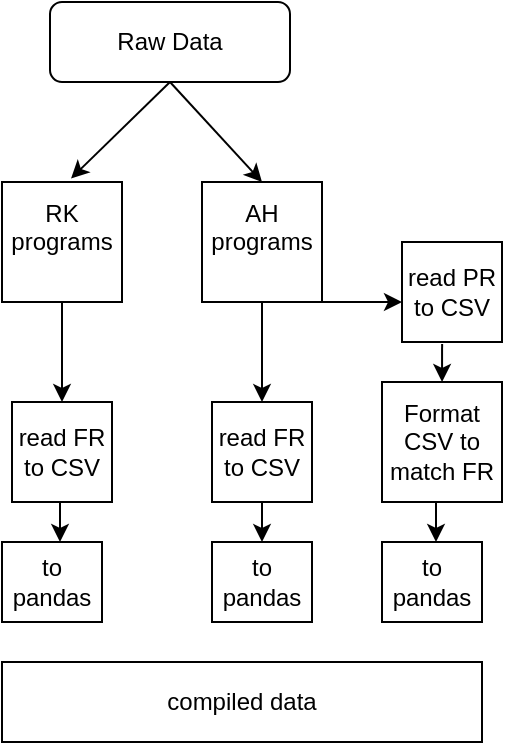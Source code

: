 <mxfile version="19.0.2" type="github">
  <diagram id="C5RBs43oDa-KdzZeNtuy" name="Page-1">
    <mxGraphModel dx="981" dy="519" grid="1" gridSize="10" guides="1" tooltips="1" connect="1" arrows="1" fold="1" page="1" pageScale="1" pageWidth="827" pageHeight="1169" math="0" shadow="0">
      <root>
        <mxCell id="WIyWlLk6GJQsqaUBKTNV-0" />
        <mxCell id="WIyWlLk6GJQsqaUBKTNV-1" parent="WIyWlLk6GJQsqaUBKTNV-0" />
        <mxCell id="WIyWlLk6GJQsqaUBKTNV-3" value="Raw Data" style="rounded=1;whiteSpace=wrap;html=1;fontSize=12;glass=0;strokeWidth=1;shadow=0;" parent="WIyWlLk6GJQsqaUBKTNV-1" vertex="1">
          <mxGeometry x="274" y="150" width="120" height="40" as="geometry" />
        </mxCell>
        <mxCell id="JR6Dj2GUJ9oS7Yvjbp7H-0" value="&lt;div&gt;RK programs&lt;/div&gt;&lt;div&gt;&lt;br&gt;&lt;/div&gt;" style="whiteSpace=wrap;html=1;aspect=fixed;" vertex="1" parent="WIyWlLk6GJQsqaUBKTNV-1">
          <mxGeometry x="250" y="240" width="60" height="60" as="geometry" />
        </mxCell>
        <mxCell id="JR6Dj2GUJ9oS7Yvjbp7H-4" value="" style="endArrow=classic;html=1;rounded=0;exitX=0.5;exitY=1;exitDx=0;exitDy=0;entryX=0.575;entryY=-0.029;entryDx=0;entryDy=0;entryPerimeter=0;" edge="1" parent="WIyWlLk6GJQsqaUBKTNV-1" source="WIyWlLk6GJQsqaUBKTNV-3" target="JR6Dj2GUJ9oS7Yvjbp7H-0">
          <mxGeometry width="50" height="50" relative="1" as="geometry">
            <mxPoint x="390" y="310" as="sourcePoint" />
            <mxPoint x="440" y="260" as="targetPoint" />
          </mxGeometry>
        </mxCell>
        <mxCell id="JR6Dj2GUJ9oS7Yvjbp7H-5" value="" style="endArrow=classic;html=1;rounded=0;exitX=0.5;exitY=1;exitDx=0;exitDy=0;" edge="1" parent="WIyWlLk6GJQsqaUBKTNV-1" source="WIyWlLk6GJQsqaUBKTNV-3">
          <mxGeometry width="50" height="50" relative="1" as="geometry">
            <mxPoint x="344" y="200" as="sourcePoint" />
            <mxPoint x="380" y="240" as="targetPoint" />
          </mxGeometry>
        </mxCell>
        <mxCell id="JR6Dj2GUJ9oS7Yvjbp7H-6" value="&lt;div&gt;AH programs&lt;/div&gt;&lt;div&gt;&lt;br&gt;&lt;/div&gt;" style="whiteSpace=wrap;html=1;aspect=fixed;" vertex="1" parent="WIyWlLk6GJQsqaUBKTNV-1">
          <mxGeometry x="350" y="240" width="60" height="60" as="geometry" />
        </mxCell>
        <mxCell id="JR6Dj2GUJ9oS7Yvjbp7H-7" value="" style="endArrow=classic;html=1;rounded=0;exitX=0.5;exitY=1;exitDx=0;exitDy=0;" edge="1" parent="WIyWlLk6GJQsqaUBKTNV-1" source="JR6Dj2GUJ9oS7Yvjbp7H-0" target="JR6Dj2GUJ9oS7Yvjbp7H-8">
          <mxGeometry width="50" height="50" relative="1" as="geometry">
            <mxPoint x="390" y="310" as="sourcePoint" />
            <mxPoint x="280" y="350" as="targetPoint" />
          </mxGeometry>
        </mxCell>
        <mxCell id="JR6Dj2GUJ9oS7Yvjbp7H-8" value="read FR to CSV" style="whiteSpace=wrap;html=1;aspect=fixed;" vertex="1" parent="WIyWlLk6GJQsqaUBKTNV-1">
          <mxGeometry x="255" y="350" width="50" height="50" as="geometry" />
        </mxCell>
        <mxCell id="JR6Dj2GUJ9oS7Yvjbp7H-9" value="" style="endArrow=classic;html=1;rounded=0;exitX=0.5;exitY=1;exitDx=0;exitDy=0;" edge="1" parent="WIyWlLk6GJQsqaUBKTNV-1" target="JR6Dj2GUJ9oS7Yvjbp7H-10">
          <mxGeometry width="50" height="50" relative="1" as="geometry">
            <mxPoint x="380" y="300" as="sourcePoint" />
            <mxPoint x="380" y="350" as="targetPoint" />
          </mxGeometry>
        </mxCell>
        <mxCell id="JR6Dj2GUJ9oS7Yvjbp7H-10" value="read FR to CSV" style="whiteSpace=wrap;html=1;aspect=fixed;" vertex="1" parent="WIyWlLk6GJQsqaUBKTNV-1">
          <mxGeometry x="355" y="350" width="50" height="50" as="geometry" />
        </mxCell>
        <mxCell id="JR6Dj2GUJ9oS7Yvjbp7H-12" value="" style="endArrow=classic;html=1;rounded=0;exitX=0.5;exitY=1;exitDx=0;exitDy=0;" edge="1" parent="WIyWlLk6GJQsqaUBKTNV-1" source="JR6Dj2GUJ9oS7Yvjbp7H-6">
          <mxGeometry width="50" height="50" relative="1" as="geometry">
            <mxPoint x="390" y="310" as="sourcePoint" />
            <mxPoint x="450" y="300" as="targetPoint" />
          </mxGeometry>
        </mxCell>
        <mxCell id="JR6Dj2GUJ9oS7Yvjbp7H-13" value="read PR to CSV" style="whiteSpace=wrap;html=1;aspect=fixed;" vertex="1" parent="WIyWlLk6GJQsqaUBKTNV-1">
          <mxGeometry x="450" y="270" width="50" height="50" as="geometry" />
        </mxCell>
        <mxCell id="JR6Dj2GUJ9oS7Yvjbp7H-14" value="Format CSV to match FR" style="whiteSpace=wrap;html=1;aspect=fixed;" vertex="1" parent="WIyWlLk6GJQsqaUBKTNV-1">
          <mxGeometry x="440" y="340" width="60" height="60" as="geometry" />
        </mxCell>
        <mxCell id="JR6Dj2GUJ9oS7Yvjbp7H-15" value="" style="endArrow=classic;html=1;rounded=0;exitX=0.401;exitY=1.02;exitDx=0;exitDy=0;exitPerimeter=0;" edge="1" parent="WIyWlLk6GJQsqaUBKTNV-1" source="JR6Dj2GUJ9oS7Yvjbp7H-13" target="JR6Dj2GUJ9oS7Yvjbp7H-14">
          <mxGeometry width="50" height="50" relative="1" as="geometry">
            <mxPoint x="390" y="310" as="sourcePoint" />
            <mxPoint x="440" y="260" as="targetPoint" />
          </mxGeometry>
        </mxCell>
        <mxCell id="JR6Dj2GUJ9oS7Yvjbp7H-17" value="to pandas" style="rounded=0;whiteSpace=wrap;html=1;" vertex="1" parent="WIyWlLk6GJQsqaUBKTNV-1">
          <mxGeometry x="250" y="420" width="50" height="40" as="geometry" />
        </mxCell>
        <mxCell id="JR6Dj2GUJ9oS7Yvjbp7H-18" value="" style="endArrow=classic;html=1;rounded=0;exitX=0.5;exitY=1;exitDx=0;exitDy=0;" edge="1" parent="WIyWlLk6GJQsqaUBKTNV-1">
          <mxGeometry width="50" height="50" relative="1" as="geometry">
            <mxPoint x="279" y="400" as="sourcePoint" />
            <mxPoint x="279" y="420" as="targetPoint" />
          </mxGeometry>
        </mxCell>
        <mxCell id="JR6Dj2GUJ9oS7Yvjbp7H-20" value="to pandas" style="rounded=0;whiteSpace=wrap;html=1;" vertex="1" parent="WIyWlLk6GJQsqaUBKTNV-1">
          <mxGeometry x="355" y="420" width="50" height="40" as="geometry" />
        </mxCell>
        <mxCell id="JR6Dj2GUJ9oS7Yvjbp7H-21" value="" style="endArrow=classic;html=1;rounded=0;exitX=0.5;exitY=1;exitDx=0;exitDy=0;" edge="1" parent="WIyWlLk6GJQsqaUBKTNV-1">
          <mxGeometry width="50" height="50" relative="1" as="geometry">
            <mxPoint x="380" y="400" as="sourcePoint" />
            <mxPoint x="380" y="420" as="targetPoint" />
          </mxGeometry>
        </mxCell>
        <mxCell id="JR6Dj2GUJ9oS7Yvjbp7H-22" value="to pandas" style="rounded=0;whiteSpace=wrap;html=1;" vertex="1" parent="WIyWlLk6GJQsqaUBKTNV-1">
          <mxGeometry x="440" y="420" width="50" height="40" as="geometry" />
        </mxCell>
        <mxCell id="JR6Dj2GUJ9oS7Yvjbp7H-23" value="" style="endArrow=classic;html=1;rounded=0;exitX=0.5;exitY=1;exitDx=0;exitDy=0;" edge="1" parent="WIyWlLk6GJQsqaUBKTNV-1">
          <mxGeometry width="50" height="50" relative="1" as="geometry">
            <mxPoint x="467" y="400" as="sourcePoint" />
            <mxPoint x="467" y="420" as="targetPoint" />
          </mxGeometry>
        </mxCell>
        <mxCell id="JR6Dj2GUJ9oS7Yvjbp7H-25" value="compiled data" style="rounded=0;whiteSpace=wrap;html=1;" vertex="1" parent="WIyWlLk6GJQsqaUBKTNV-1">
          <mxGeometry x="250" y="480" width="240" height="40" as="geometry" />
        </mxCell>
      </root>
    </mxGraphModel>
  </diagram>
</mxfile>
